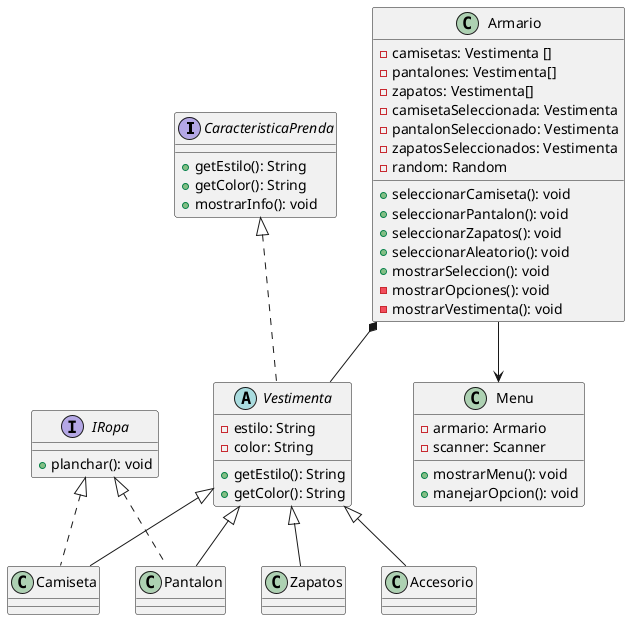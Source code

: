 @startuml
interface CaracteristicaPrenda {
    +getEstilo(): String
    +getColor(): String
    +mostrarInfo(): void
}
interface IRopa{
    +planchar(): void
}

abstract class Vestimenta {
    -estilo: String
    -color: String
    +getEstilo(): String
    +getColor(): String
}

class Camiseta {
}

class Pantalon {
}

class Zapatos {
}
class Accesorio{
}
class Armario {
    -camisetas: Vestimenta []
    -pantalones: Vestimenta[]
    -zapatos: Vestimenta[]
    -camisetaSeleccionada: Vestimenta
    -pantalonSeleccionado: Vestimenta
    -zapatosSeleccionados: Vestimenta
    -random: Random
    +seleccionarCamiseta(): void
    +seleccionarPantalon(): void    
    +seleccionarZapatos(): void
    +seleccionarAleatorio(): void
    +mostrarSeleccion(): void
    -mostrarOpciones(): void
    -mostrarVestimenta(): void    
    
}
class Menu {
    -armario: Armario
    -scanner: Scanner
    +mostrarMenu(): void
    +manejarOpcion(): void

}


CaracteristicaPrenda <|.. Vestimenta 
Vestimenta <|-- Camiseta
Vestimenta <|-- Pantalon
Vestimenta <|-- Zapatos
Vestimenta <|-- Accesorio
IRopa <|.. Camiseta
IRopa <|.. Pantalon
Armario --> Menu
Armario *-- Vestimenta 
 
@enduml